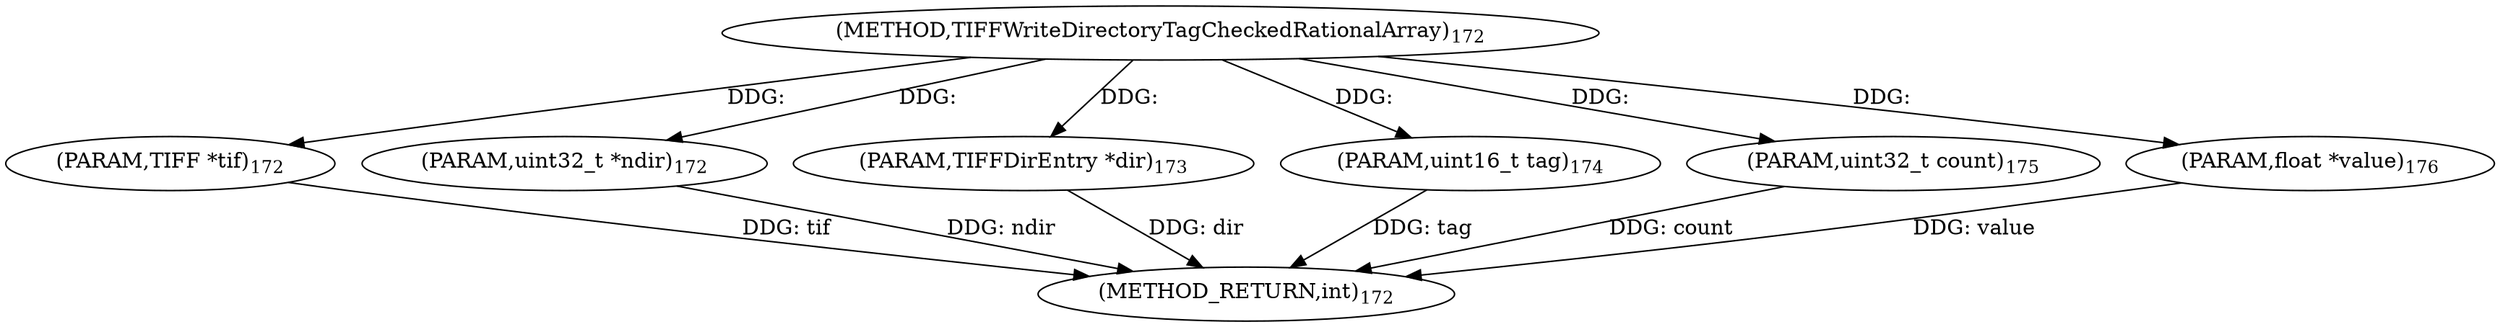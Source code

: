 digraph "TIFFWriteDirectoryTagCheckedRationalArray" {  
"64271" [label = <(METHOD,TIFFWriteDirectoryTagCheckedRationalArray)<SUB>172</SUB>> ]
"64278" [label = <(METHOD_RETURN,int)<SUB>172</SUB>> ]
"64272" [label = <(PARAM,TIFF *tif)<SUB>172</SUB>> ]
"64273" [label = <(PARAM,uint32_t *ndir)<SUB>172</SUB>> ]
"64274" [label = <(PARAM,TIFFDirEntry *dir)<SUB>173</SUB>> ]
"64275" [label = <(PARAM,uint16_t tag)<SUB>174</SUB>> ]
"64276" [label = <(PARAM,uint32_t count)<SUB>175</SUB>> ]
"64277" [label = <(PARAM,float *value)<SUB>176</SUB>> ]
  "64272" -> "64278"  [ label = "DDG: tif"] 
  "64273" -> "64278"  [ label = "DDG: ndir"] 
  "64274" -> "64278"  [ label = "DDG: dir"] 
  "64275" -> "64278"  [ label = "DDG: tag"] 
  "64276" -> "64278"  [ label = "DDG: count"] 
  "64277" -> "64278"  [ label = "DDG: value"] 
  "64271" -> "64272"  [ label = "DDG: "] 
  "64271" -> "64273"  [ label = "DDG: "] 
  "64271" -> "64274"  [ label = "DDG: "] 
  "64271" -> "64275"  [ label = "DDG: "] 
  "64271" -> "64276"  [ label = "DDG: "] 
  "64271" -> "64277"  [ label = "DDG: "] 
}
